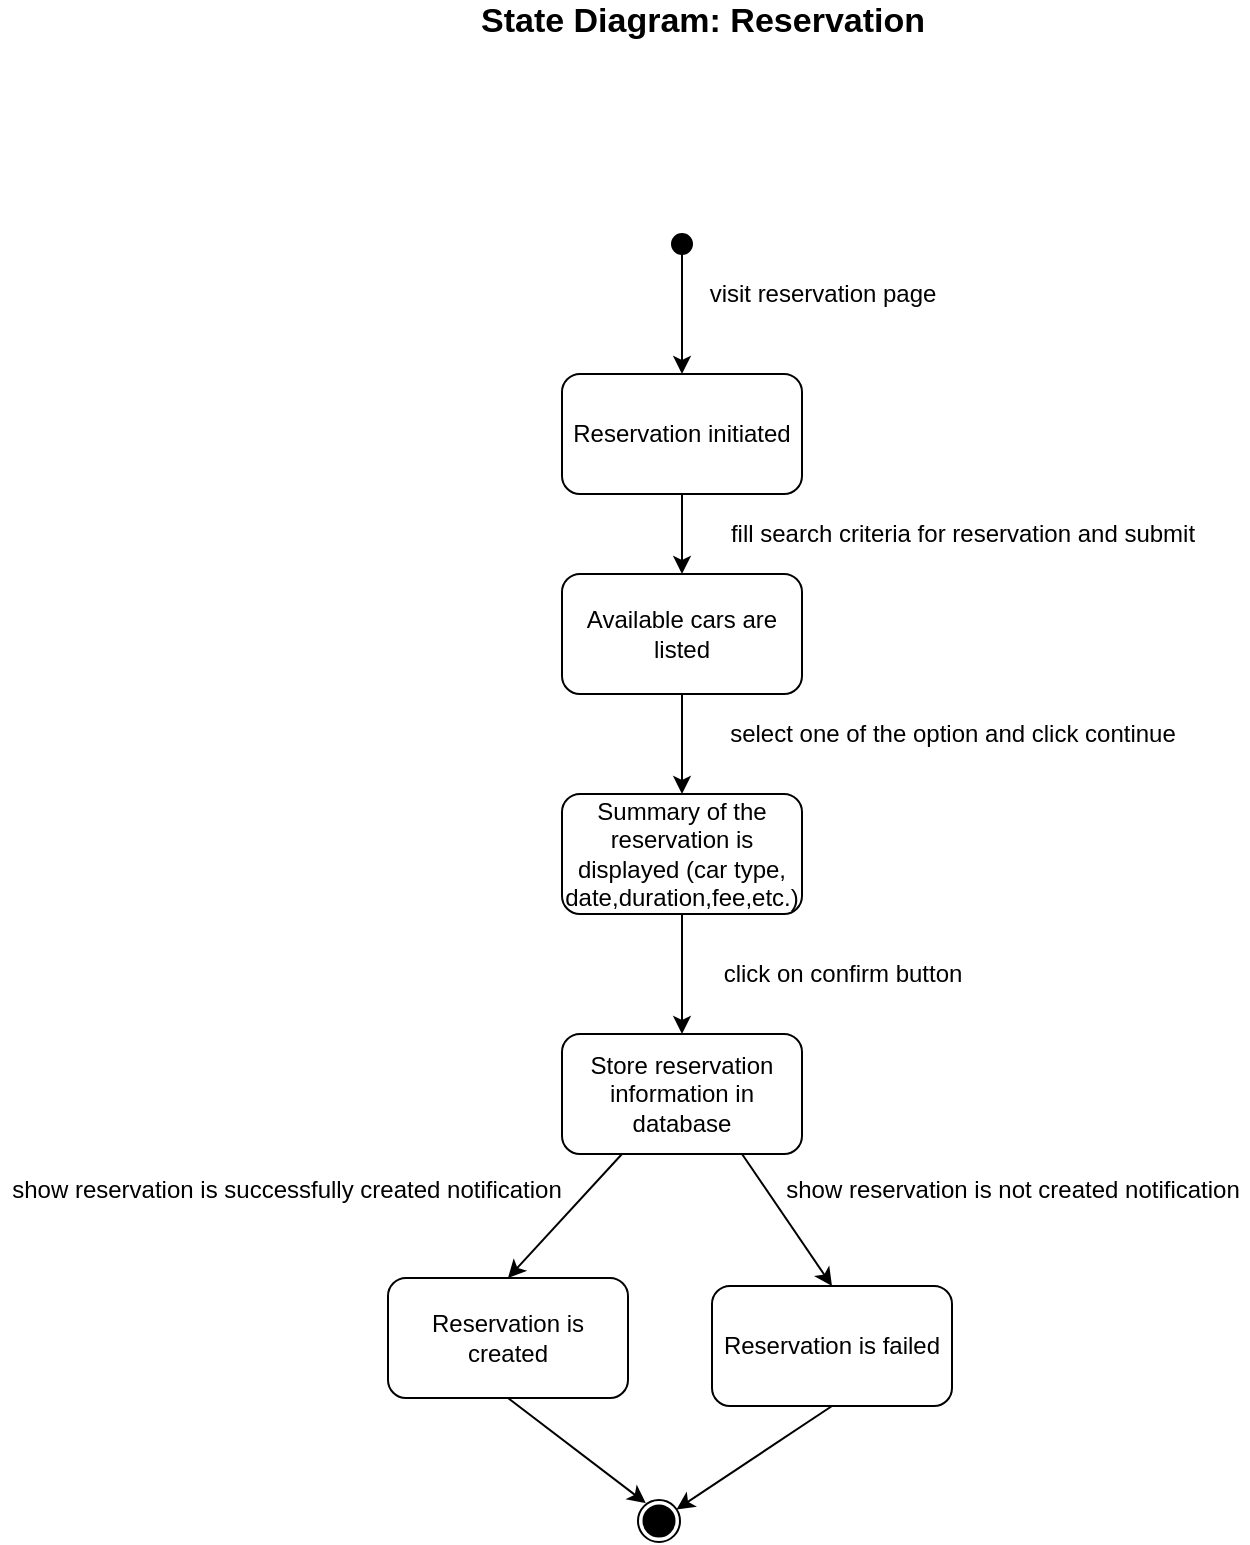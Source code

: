 <mxfile version="12.9.14" type="device"><diagram id="I1BvM2PEFjCEKqhY6WqG" name="Page-1"><mxGraphModel dx="1382" dy="1164" grid="0" gridSize="10" guides="1" tooltips="1" connect="1" arrows="1" fold="1" page="0" pageScale="1" pageWidth="850" pageHeight="1100" math="0" shadow="0"><root><mxCell id="0"/><mxCell id="1" parent="0"/><mxCell id="aM61dXOeNyEAPDIbZXlM-1" value="" style="ellipse;whiteSpace=wrap;html=1;aspect=fixed;fillColor=#000000;" vertex="1" parent="1"><mxGeometry x="390" y="90" width="10" height="10" as="geometry"/></mxCell><mxCell id="aM61dXOeNyEAPDIbZXlM-2" value="" style="endArrow=classic;html=1;exitX=0.5;exitY=1;exitDx=0;exitDy=0;entryX=0.5;entryY=0;entryDx=0;entryDy=0;" edge="1" parent="1" source="aM61dXOeNyEAPDIbZXlM-1" target="aM61dXOeNyEAPDIbZXlM-6"><mxGeometry width="50" height="50" relative="1" as="geometry"><mxPoint x="380" y="410" as="sourcePoint"/><mxPoint x="395" y="150" as="targetPoint"/></mxGeometry></mxCell><mxCell id="aM61dXOeNyEAPDIbZXlM-3" value="visit reservation page" style="text;html=1;align=center;verticalAlign=middle;resizable=0;points=[];autosize=1;" vertex="1" parent="1"><mxGeometry x="400" y="110" width="130" height="20" as="geometry"/></mxCell><mxCell id="aM61dXOeNyEAPDIbZXlM-4" value="&lt;b&gt;&lt;font style=&quot;font-size: 17px&quot;&gt;State Diagram: Reservation&lt;/font&gt;&lt;/b&gt;" style="text;html=1;align=center;verticalAlign=middle;resizable=0;points=[];autosize=1;" vertex="1" parent="1"><mxGeometry x="289" y="-26" width="232" height="19" as="geometry"/></mxCell><mxCell id="aM61dXOeNyEAPDIbZXlM-6" value="Reservation initiated" style="rounded=1;whiteSpace=wrap;html=1;fillColor=#FFFFFF;" vertex="1" parent="1"><mxGeometry x="335" y="160" width="120" height="60" as="geometry"/></mxCell><mxCell id="aM61dXOeNyEAPDIbZXlM-7" value="" style="endArrow=classic;html=1;exitX=0.5;exitY=1;exitDx=0;exitDy=0;entryX=0.5;entryY=0;entryDx=0;entryDy=0;" edge="1" parent="1" source="aM61dXOeNyEAPDIbZXlM-6" target="aM61dXOeNyEAPDIbZXlM-9"><mxGeometry width="50" height="50" relative="1" as="geometry"><mxPoint x="320" y="370" as="sourcePoint"/><mxPoint x="395" y="270" as="targetPoint"/></mxGeometry></mxCell><mxCell id="aM61dXOeNyEAPDIbZXlM-8" value="fill search criteria for reservation and submit" style="text;html=1;align=center;verticalAlign=middle;resizable=0;points=[];autosize=1;" vertex="1" parent="1"><mxGeometry x="410" y="230" width="250" height="20" as="geometry"/></mxCell><mxCell id="aM61dXOeNyEAPDIbZXlM-9" value="Available cars are listed" style="rounded=1;whiteSpace=wrap;html=1;fillColor=#FFFFFF;" vertex="1" parent="1"><mxGeometry x="335" y="260" width="120" height="60" as="geometry"/></mxCell><mxCell id="aM61dXOeNyEAPDIbZXlM-10" value="" style="endArrow=classic;html=1;exitX=0.5;exitY=1;exitDx=0;exitDy=0;entryX=0.5;entryY=0;entryDx=0;entryDy=0;" edge="1" parent="1" source="aM61dXOeNyEAPDIbZXlM-9" target="aM61dXOeNyEAPDIbZXlM-12"><mxGeometry width="50" height="50" relative="1" as="geometry"><mxPoint x="320" y="520" as="sourcePoint"/><mxPoint x="395" y="370" as="targetPoint"/></mxGeometry></mxCell><mxCell id="aM61dXOeNyEAPDIbZXlM-11" value="select one of the option and click continue" style="text;html=1;align=center;verticalAlign=middle;resizable=0;points=[];autosize=1;" vertex="1" parent="1"><mxGeometry x="410" y="330" width="240" height="20" as="geometry"/></mxCell><mxCell id="aM61dXOeNyEAPDIbZXlM-12" value="Summary of the reservation is displayed (car type, date,duration,fee,etc.)" style="rounded=1;whiteSpace=wrap;html=1;fillColor=#FFFFFF;" vertex="1" parent="1"><mxGeometry x="335" y="370" width="120" height="60" as="geometry"/></mxCell><mxCell id="aM61dXOeNyEAPDIbZXlM-13" value="" style="endArrow=classic;html=1;exitX=0.5;exitY=1;exitDx=0;exitDy=0;entryX=0.5;entryY=0;entryDx=0;entryDy=0;" edge="1" parent="1" source="aM61dXOeNyEAPDIbZXlM-12" target="aM61dXOeNyEAPDIbZXlM-15"><mxGeometry width="50" height="50" relative="1" as="geometry"><mxPoint x="320" y="660" as="sourcePoint"/><mxPoint x="395" y="510.0" as="targetPoint"/></mxGeometry></mxCell><mxCell id="aM61dXOeNyEAPDIbZXlM-14" value="click on confirm button" style="text;html=1;align=center;verticalAlign=middle;resizable=0;points=[];autosize=1;" vertex="1" parent="1"><mxGeometry x="410" y="450" width="130" height="20" as="geometry"/></mxCell><mxCell id="aM61dXOeNyEAPDIbZXlM-15" value="Store reservation information in database" style="rounded=1;whiteSpace=wrap;html=1;fillColor=#FFFFFF;" vertex="1" parent="1"><mxGeometry x="335" y="490" width="120" height="60" as="geometry"/></mxCell><mxCell id="aM61dXOeNyEAPDIbZXlM-17" value="" style="endArrow=classic;html=1;exitX=0.75;exitY=1;exitDx=0;exitDy=0;entryX=0.5;entryY=0;entryDx=0;entryDy=0;" edge="1" parent="1" source="aM61dXOeNyEAPDIbZXlM-15" target="aM61dXOeNyEAPDIbZXlM-22"><mxGeometry width="50" height="50" relative="1" as="geometry"><mxPoint x="449" y="540" as="sourcePoint"/><mxPoint x="465" y="627" as="targetPoint"/></mxGeometry></mxCell><mxCell id="aM61dXOeNyEAPDIbZXlM-18" value="" style="endArrow=classic;html=1;exitX=0.25;exitY=1;exitDx=0;exitDy=0;entryX=0.5;entryY=0;entryDx=0;entryDy=0;" edge="1" parent="1" source="aM61dXOeNyEAPDIbZXlM-15" target="aM61dXOeNyEAPDIbZXlM-21"><mxGeometry width="50" height="50" relative="1" as="geometry"><mxPoint x="449" y="540" as="sourcePoint"/><mxPoint x="322" y="616" as="targetPoint"/></mxGeometry></mxCell><mxCell id="aM61dXOeNyEAPDIbZXlM-19" value="show reservation is not created notification" style="text;html=1;align=center;verticalAlign=middle;resizable=0;points=[];autosize=1;" vertex="1" parent="1"><mxGeometry x="441" y="559" width="237" height="18" as="geometry"/></mxCell><mxCell id="aM61dXOeNyEAPDIbZXlM-20" value="show reservation is successfully created notification" style="text;html=1;align=center;verticalAlign=middle;resizable=0;points=[];autosize=1;" vertex="1" parent="1"><mxGeometry x="54" y="559" width="285" height="18" as="geometry"/></mxCell><mxCell id="aM61dXOeNyEAPDIbZXlM-21" value="Reservation is created" style="rounded=1;whiteSpace=wrap;html=1;fillColor=#FFFFFF;" vertex="1" parent="1"><mxGeometry x="248" y="612" width="120" height="60" as="geometry"/></mxCell><mxCell id="aM61dXOeNyEAPDIbZXlM-22" value="Reservation is failed" style="rounded=1;whiteSpace=wrap;html=1;fillColor=#FFFFFF;" vertex="1" parent="1"><mxGeometry x="410" y="616" width="120" height="60" as="geometry"/></mxCell><mxCell id="aM61dXOeNyEAPDIbZXlM-23" value="" style="endArrow=classic;html=1;exitX=0.5;exitY=1;exitDx=0;exitDy=0;entryX=0.185;entryY=0.073;entryDx=0;entryDy=0;entryPerimeter=0;" edge="1" parent="1" source="aM61dXOeNyEAPDIbZXlM-21" target="aM61dXOeNyEAPDIbZXlM-25"><mxGeometry width="50" height="50" relative="1" as="geometry"><mxPoint x="384" y="699" as="sourcePoint"/><mxPoint x="365" y="726" as="targetPoint"/></mxGeometry></mxCell><mxCell id="aM61dXOeNyEAPDIbZXlM-24" value="" style="endArrow=classic;html=1;exitX=0.5;exitY=1;exitDx=0;exitDy=0;" edge="1" parent="1" source="aM61dXOeNyEAPDIbZXlM-22" target="aM61dXOeNyEAPDIbZXlM-25"><mxGeometry width="50" height="50" relative="1" as="geometry"><mxPoint x="449" y="540" as="sourcePoint"/><mxPoint x="384" y="722" as="targetPoint"/></mxGeometry></mxCell><mxCell id="aM61dXOeNyEAPDIbZXlM-25" value="" style="ellipse;whiteSpace=wrap;html=1;aspect=fixed;" vertex="1" parent="1"><mxGeometry x="373" y="723" width="21" height="21" as="geometry"/></mxCell><mxCell id="aM61dXOeNyEAPDIbZXlM-26" value="" style="ellipse;whiteSpace=wrap;html=1;aspect=fixed;fillColor=#000000;" vertex="1" parent="1"><mxGeometry x="375.75" y="725.75" width="15.5" height="15.5" as="geometry"/></mxCell></root></mxGraphModel></diagram></mxfile>